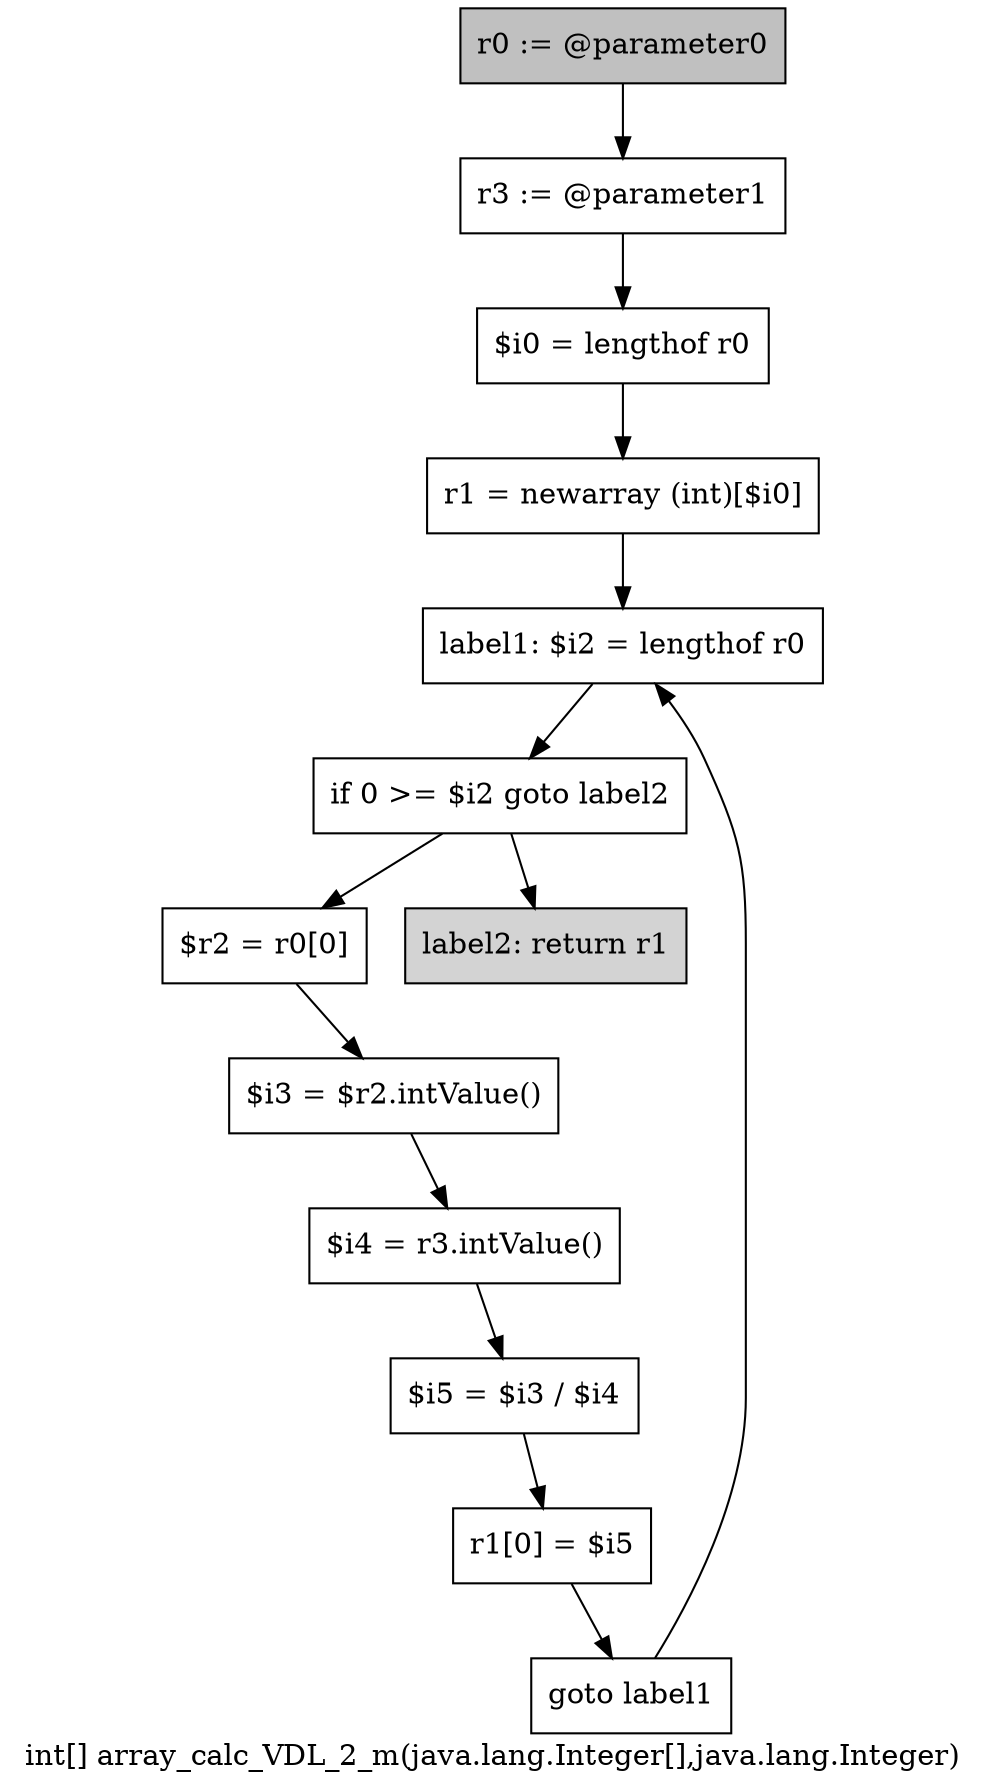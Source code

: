 digraph "int[] array_calc_VDL_2_m(java.lang.Integer[],java.lang.Integer)" {
    label="int[] array_calc_VDL_2_m(java.lang.Integer[],java.lang.Integer)";
    node [shape=box];
    "0" [style=filled,fillcolor=gray,label="r0 := @parameter0",];
    "1" [label="r3 := @parameter1",];
    "0"->"1";
    "2" [label="$i0 = lengthof r0",];
    "1"->"2";
    "3" [label="r1 = newarray (int)[$i0]",];
    "2"->"3";
    "4" [label="label1: $i2 = lengthof r0",];
    "3"->"4";
    "5" [label="if 0 >= $i2 goto label2",];
    "4"->"5";
    "6" [label="$r2 = r0[0]",];
    "5"->"6";
    "12" [style=filled,fillcolor=lightgray,label="label2: return r1",];
    "5"->"12";
    "7" [label="$i3 = $r2.intValue()",];
    "6"->"7";
    "8" [label="$i4 = r3.intValue()",];
    "7"->"8";
    "9" [label="$i5 = $i3 / $i4",];
    "8"->"9";
    "10" [label="r1[0] = $i5",];
    "9"->"10";
    "11" [label="goto label1",];
    "10"->"11";
    "11"->"4";
}
